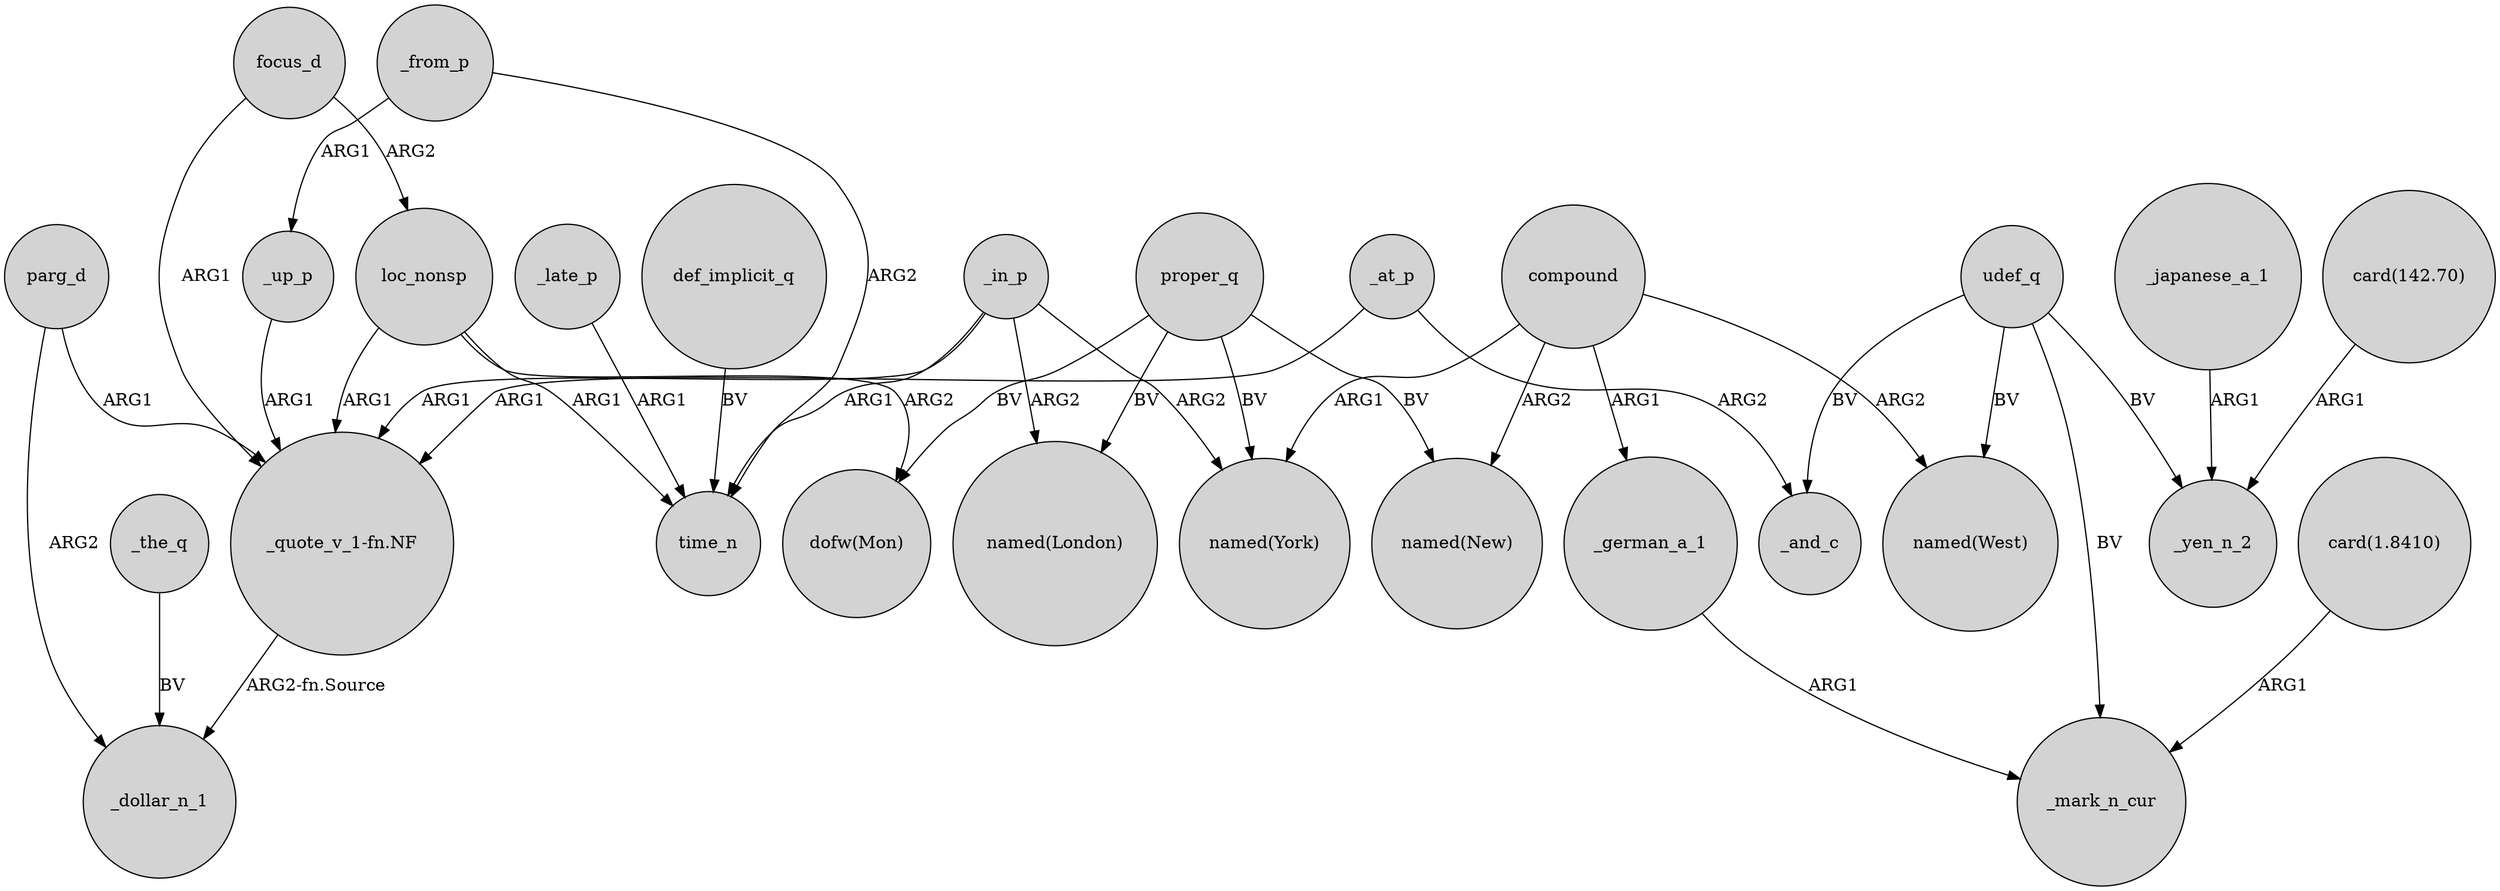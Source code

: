 digraph {
	node [shape=circle style=filled]
	_late_p -> time_n [label=ARG1]
	focus_d -> loc_nonsp [label=ARG2]
	"card(142.70)" -> _yen_n_2 [label=ARG1]
	compound -> "named(West)" [label=ARG2]
	udef_q -> _yen_n_2 [label=BV]
	compound -> "named(New)" [label=ARG2]
	_german_a_1 -> _mark_n_cur [label=ARG1]
	proper_q -> "named(New)" [label=BV]
	"card(1.8410)" -> _mark_n_cur [label=ARG1]
	_in_p -> "named(London)" [label=ARG2]
	"_quote_v_1-fn.NF" -> _dollar_n_1 [label="ARG2-fn.Source"]
	_japanese_a_1 -> _yen_n_2 [label=ARG1]
	udef_q -> _mark_n_cur [label=BV]
	_the_q -> _dollar_n_1 [label=BV]
	_from_p -> _up_p [label=ARG1]
	loc_nonsp -> "_quote_v_1-fn.NF" [label=ARG1]
	_at_p -> "_quote_v_1-fn.NF" [label=ARG1]
	loc_nonsp -> time_n [label=ARG1]
	_in_p -> time_n [label=ARG1]
	parg_d -> "_quote_v_1-fn.NF" [label=ARG1]
	focus_d -> "_quote_v_1-fn.NF" [label=ARG1]
	_up_p -> "_quote_v_1-fn.NF" [label=ARG1]
	compound -> "named(York)" [label=ARG1]
	udef_q -> "named(West)" [label=BV]
	proper_q -> "dofw(Mon)" [label=BV]
	_from_p -> time_n [label=ARG2]
	proper_q -> "named(London)" [label=BV]
	_in_p -> "named(York)" [label=ARG2]
	loc_nonsp -> "dofw(Mon)" [label=ARG2]
	parg_d -> _dollar_n_1 [label=ARG2]
	_in_p -> "_quote_v_1-fn.NF" [label=ARG1]
	proper_q -> "named(York)" [label=BV]
	udef_q -> _and_c [label=BV]
	_at_p -> _and_c [label=ARG2]
	def_implicit_q -> time_n [label=BV]
	compound -> _german_a_1 [label=ARG1]
}

